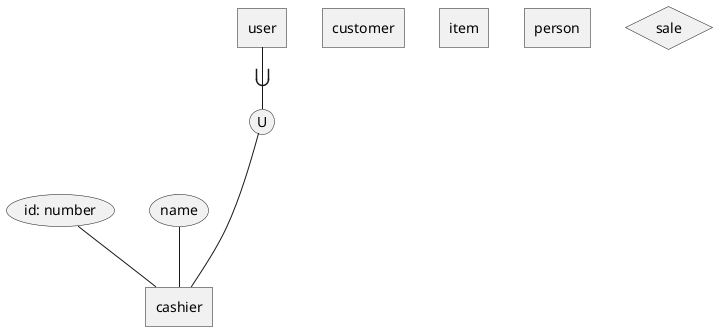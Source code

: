 ' https://plantuml.com
' https://plantuml.com/guide

' https://medium.com/@shiv.jalli_26300/diagrams-as-code-with-plantuml-79847c26c93b


' Chen's Entity Relationship Notation
' https://plantuml.com/er-diagram
@startchen
entity cashier {
  id: number

  name
}
entity customer {
}
entity item {
}
entity person {
}
entity user {
}

relationship sale {
}

user ->- U {cashier}

' sale -1- customer
' sale -n- product

@endchen


' https://medium.com/@elvis.gosselin/plantuml-for-database-modeling-1b71e6d4622d
@startuml
entity Customer {
  -id: u32
  --
  -customer: [16]u8
  +init(id, customer) 
}
entity Location {
  -id: u32
  --
  -location: [16]u8
  +init(id, location)
}
entity User {
  -id: u32
  --
  -user: [16]u8
  +init(id, user) 
}

entity Order {
  -id: u32
  --
  -customer: u32
  -item: u32
  --
  -units
}

Order }|--o| Customer
' Order }|-- 
@enduml

' Examples

@startuml
abstract abstract
abstract class "abstract class"
annotation annotation
circle circle
() circle_short_form
class class
diamond diamond
<> diamond_short_form
entity entity
enum enum
interface interface
@enduml

@startuml
Class01 <|-- Class02
Class03 *-- Class04
Class05 o-- Class06
Class07 .. Class08
Class09 -- Class10
@enduml


@startuml
class Car
Driver - Car : drives >
Car *- Wheel : have 4 >
Car -- Person : < owns
@enduml